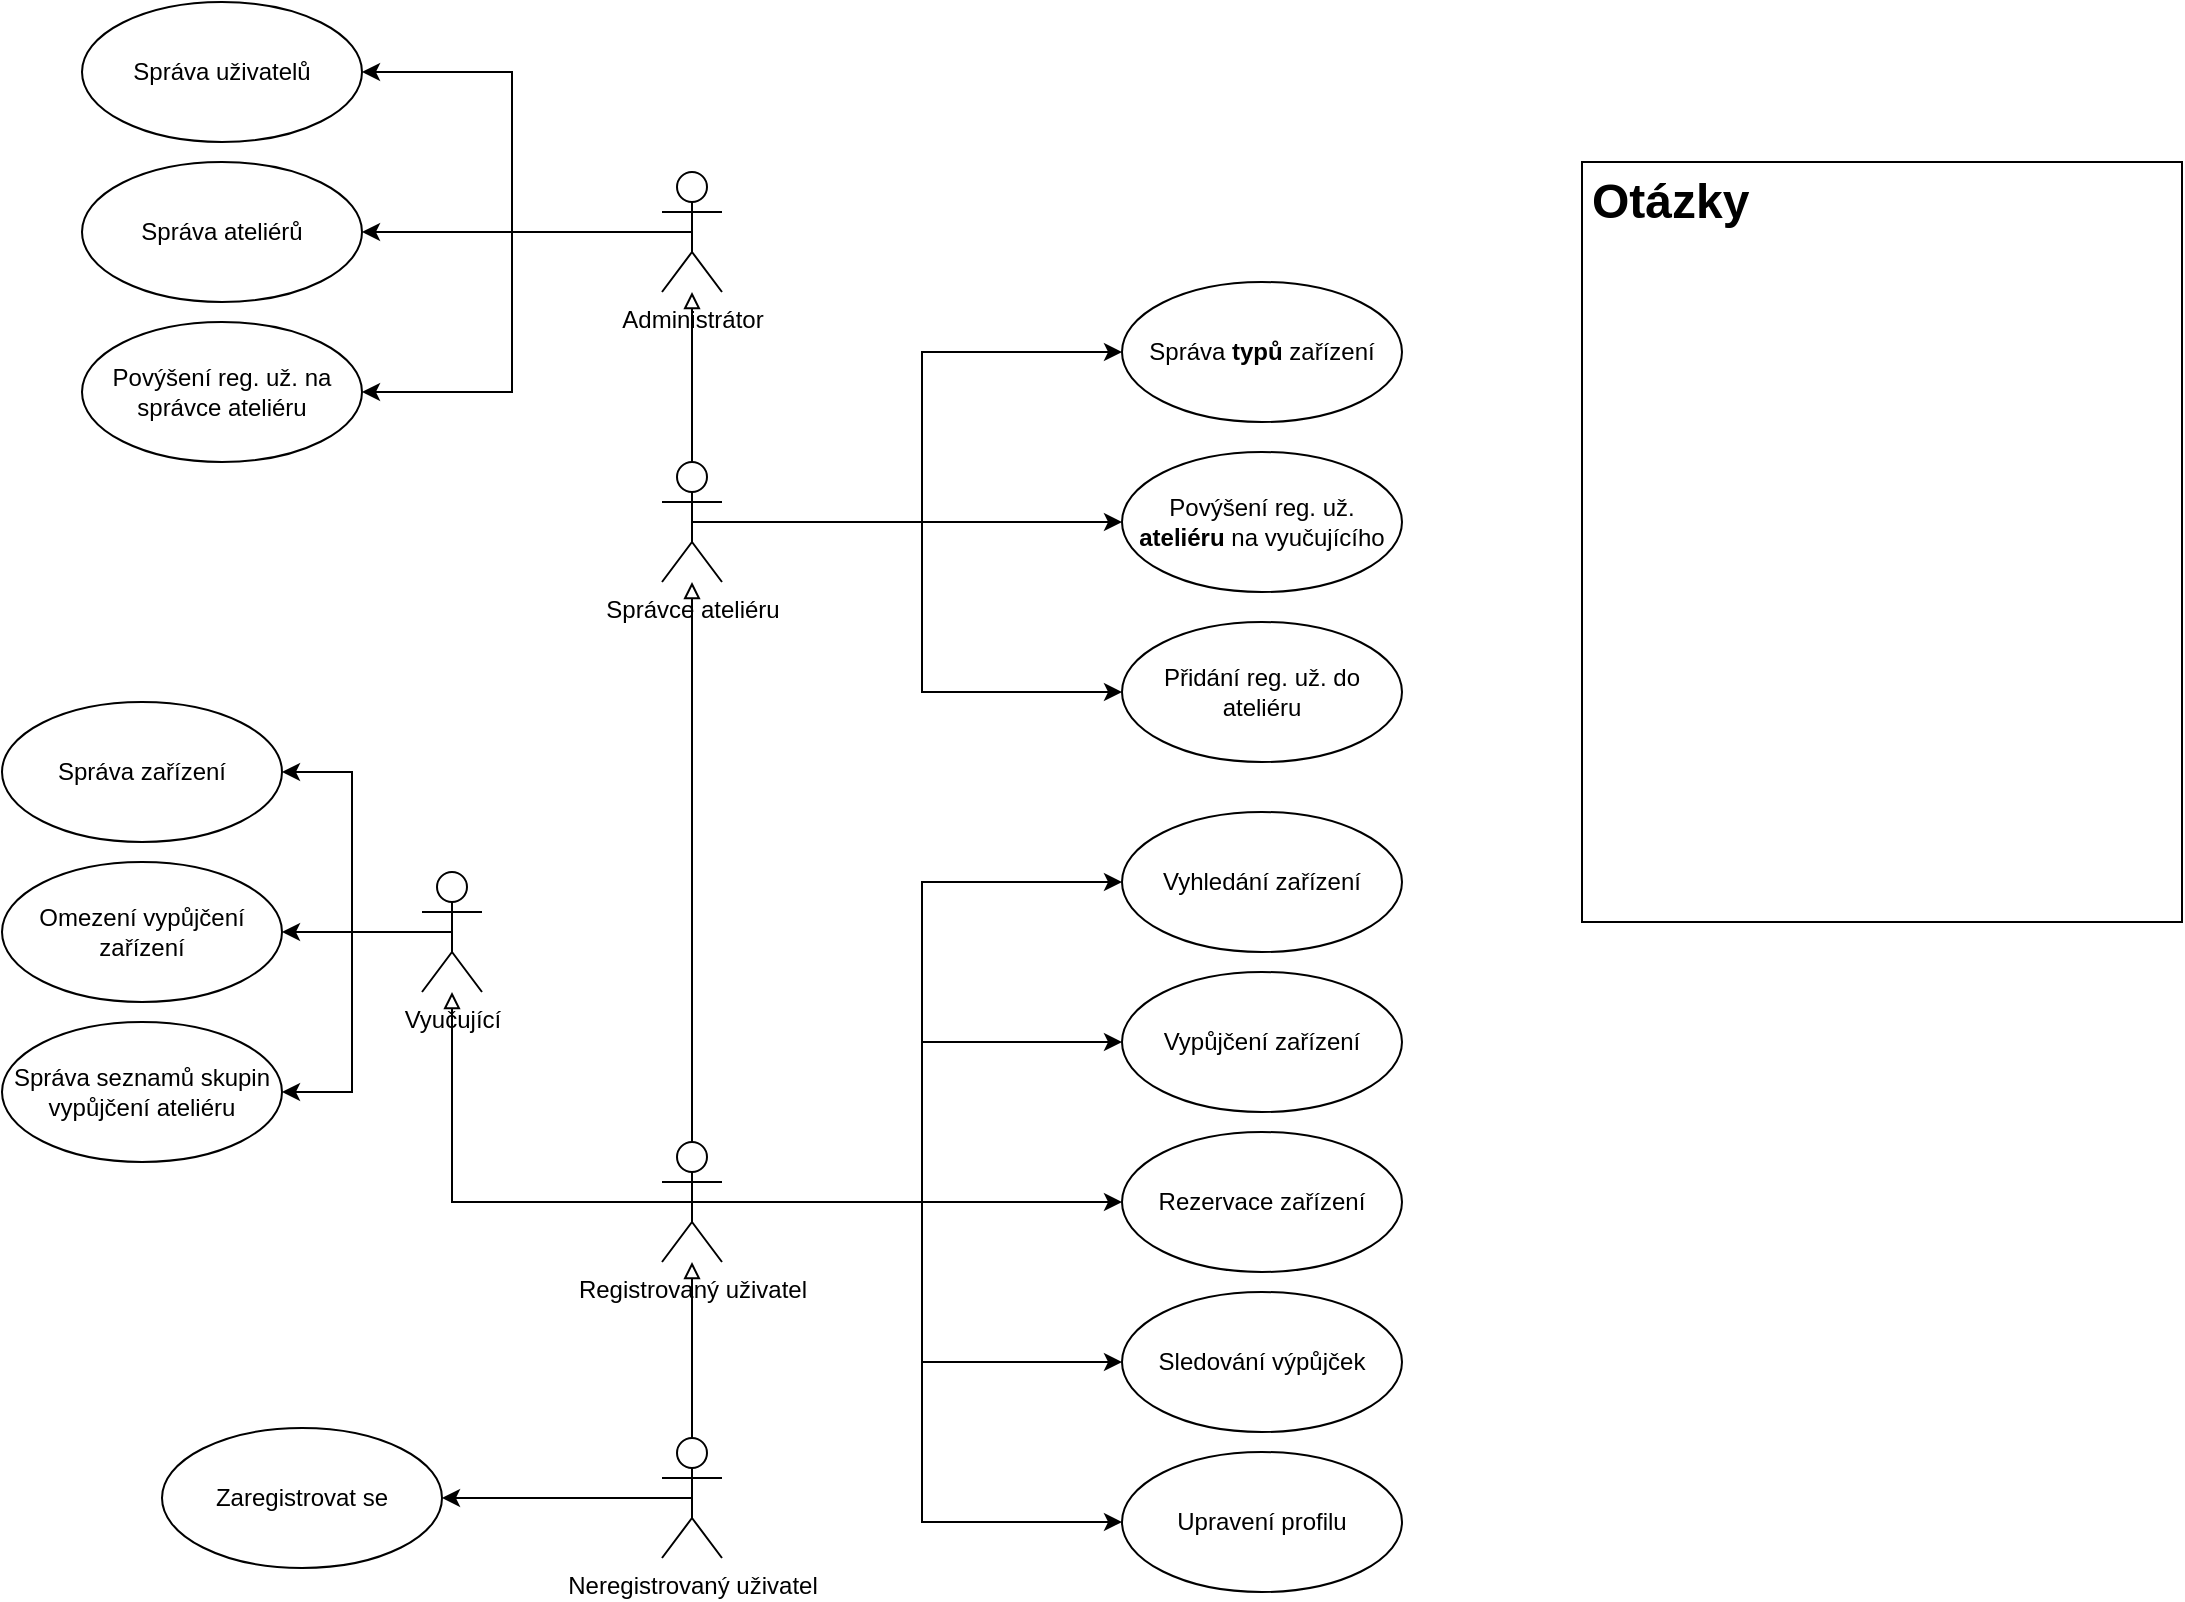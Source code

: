 <mxfile version="20.7.4" type="device"><diagram id="pEk8OZOBnfMZFzN7MQuv" name="Page-1"><mxGraphModel dx="1434" dy="844" grid="1" gridSize="10" guides="1" tooltips="1" connect="1" arrows="1" fold="1" page="1" pageScale="1" pageWidth="1169" pageHeight="827" math="0" shadow="0"><root><mxCell id="0"/><mxCell id="1" parent="0"/><mxCell id="pyKnoZ2uhSvD2M899Grf-17" style="edgeStyle=orthogonalEdgeStyle;rounded=0;orthogonalLoop=1;jettySize=auto;html=1;exitX=0.5;exitY=0.5;exitDx=0;exitDy=0;exitPerimeter=0;entryX=1;entryY=0.5;entryDx=0;entryDy=0;endArrow=classic;endFill=1;" parent="1" source="ydByVte8fy-7opRnRz7U-1" target="pyKnoZ2uhSvD2M899Grf-10" edge="1"><mxGeometry relative="1" as="geometry"/></mxCell><mxCell id="pyKnoZ2uhSvD2M899Grf-18" style="edgeStyle=orthogonalEdgeStyle;rounded=0;orthogonalLoop=1;jettySize=auto;html=1;exitX=0.5;exitY=0.5;exitDx=0;exitDy=0;exitPerimeter=0;entryX=1;entryY=0.5;entryDx=0;entryDy=0;endArrow=classic;endFill=1;" parent="1" source="ydByVte8fy-7opRnRz7U-1" target="pyKnoZ2uhSvD2M899Grf-13" edge="1"><mxGeometry relative="1" as="geometry"/></mxCell><mxCell id="pyKnoZ2uhSvD2M899Grf-19" style="edgeStyle=orthogonalEdgeStyle;rounded=0;orthogonalLoop=1;jettySize=auto;html=1;exitX=0.5;exitY=0.5;exitDx=0;exitDy=0;exitPerimeter=0;entryX=1;entryY=0.5;entryDx=0;entryDy=0;endArrow=classic;endFill=1;" parent="1" source="ydByVte8fy-7opRnRz7U-1" target="pyKnoZ2uhSvD2M899Grf-14" edge="1"><mxGeometry relative="1" as="geometry"/></mxCell><mxCell id="ydByVte8fy-7opRnRz7U-1" value="Administrátor" style="shape=umlActor;verticalLabelPosition=bottom;verticalAlign=top;html=1;" parent="1" vertex="1"><mxGeometry x="360" y="85" width="30" height="60" as="geometry"/></mxCell><mxCell id="pyKnoZ2uhSvD2M899Grf-24" style="edgeStyle=orthogonalEdgeStyle;rounded=0;orthogonalLoop=1;jettySize=auto;html=1;exitX=0.5;exitY=0.5;exitDx=0;exitDy=0;exitPerimeter=0;endArrow=classic;endFill=1;entryX=0;entryY=0.5;entryDx=0;entryDy=0;" parent="1" source="ydByVte8fy-7opRnRz7U-4" target="pyKnoZ2uhSvD2M899Grf-25" edge="1"><mxGeometry relative="1" as="geometry"><mxPoint x="510" y="259.667" as="targetPoint"/></mxGeometry></mxCell><mxCell id="pyKnoZ2uhSvD2M899Grf-27" style="edgeStyle=orthogonalEdgeStyle;rounded=0;orthogonalLoop=1;jettySize=auto;html=1;exitX=0.5;exitY=0.5;exitDx=0;exitDy=0;exitPerimeter=0;entryX=0;entryY=0.5;entryDx=0;entryDy=0;endArrow=classic;endFill=1;" parent="1" source="ydByVte8fy-7opRnRz7U-4" target="pyKnoZ2uhSvD2M899Grf-26" edge="1"><mxGeometry relative="1" as="geometry"/></mxCell><mxCell id="pyKnoZ2uhSvD2M899Grf-29" style="edgeStyle=orthogonalEdgeStyle;rounded=0;orthogonalLoop=1;jettySize=auto;html=1;exitX=0.5;exitY=0.5;exitDx=0;exitDy=0;exitPerimeter=0;entryX=0;entryY=0.5;entryDx=0;entryDy=0;endArrow=classic;endFill=1;" parent="1" source="ydByVte8fy-7opRnRz7U-4" target="pyKnoZ2uhSvD2M899Grf-28" edge="1"><mxGeometry relative="1" as="geometry"/></mxCell><mxCell id="ydByVte8fy-7opRnRz7U-4" value="Správce ateliéru" style="shape=umlActor;verticalLabelPosition=bottom;verticalAlign=top;html=1;" parent="1" vertex="1"><mxGeometry x="360" y="230" width="30" height="60" as="geometry"/></mxCell><mxCell id="pyKnoZ2uhSvD2M899Grf-33" style="edgeStyle=orthogonalEdgeStyle;rounded=0;orthogonalLoop=1;jettySize=auto;html=1;exitX=0.5;exitY=0.5;exitDx=0;exitDy=0;exitPerimeter=0;endArrow=classic;endFill=1;entryX=1;entryY=0.5;entryDx=0;entryDy=0;" parent="1" source="ydByVte8fy-7opRnRz7U-5" target="pyKnoZ2uhSvD2M899Grf-30" edge="1"><mxGeometry relative="1" as="geometry"/></mxCell><mxCell id="pyKnoZ2uhSvD2M899Grf-34" style="edgeStyle=orthogonalEdgeStyle;rounded=0;orthogonalLoop=1;jettySize=auto;html=1;exitX=0.5;exitY=0.5;exitDx=0;exitDy=0;exitPerimeter=0;entryX=1;entryY=0.5;entryDx=0;entryDy=0;endArrow=classic;endFill=1;" parent="1" source="ydByVte8fy-7opRnRz7U-5" target="pyKnoZ2uhSvD2M899Grf-31" edge="1"><mxGeometry relative="1" as="geometry"/></mxCell><mxCell id="pyKnoZ2uhSvD2M899Grf-35" style="edgeStyle=orthogonalEdgeStyle;rounded=0;orthogonalLoop=1;jettySize=auto;html=1;exitX=0.5;exitY=0.5;exitDx=0;exitDy=0;exitPerimeter=0;entryX=1;entryY=0.5;entryDx=0;entryDy=0;endArrow=classic;endFill=1;" parent="1" source="ydByVte8fy-7opRnRz7U-5" target="pyKnoZ2uhSvD2M899Grf-32" edge="1"><mxGeometry relative="1" as="geometry"/></mxCell><mxCell id="ydByVte8fy-7opRnRz7U-5" value="Vyučující" style="shape=umlActor;verticalLabelPosition=bottom;verticalAlign=top;html=1;" parent="1" vertex="1"><mxGeometry x="240" y="435" width="30" height="60" as="geometry"/></mxCell><mxCell id="pyKnoZ2uhSvD2M899Grf-45" style="edgeStyle=orthogonalEdgeStyle;rounded=0;orthogonalLoop=1;jettySize=auto;html=1;exitX=0.5;exitY=0.5;exitDx=0;exitDy=0;exitPerimeter=0;endArrow=classic;endFill=1;entryX=0;entryY=0.5;entryDx=0;entryDy=0;" parent="1" source="ydByVte8fy-7opRnRz7U-6" target="pyKnoZ2uhSvD2M899Grf-37" edge="1"><mxGeometry relative="1" as="geometry"/></mxCell><mxCell id="pyKnoZ2uhSvD2M899Grf-48" style="edgeStyle=orthogonalEdgeStyle;rounded=0;orthogonalLoop=1;jettySize=auto;html=1;exitX=0.5;exitY=0.5;exitDx=0;exitDy=0;exitPerimeter=0;entryX=0;entryY=0.5;entryDx=0;entryDy=0;endArrow=classic;endFill=1;" parent="1" source="ydByVte8fy-7opRnRz7U-6" target="pyKnoZ2uhSvD2M899Grf-38" edge="1"><mxGeometry relative="1" as="geometry"/></mxCell><mxCell id="pyKnoZ2uhSvD2M899Grf-49" style="edgeStyle=orthogonalEdgeStyle;rounded=0;orthogonalLoop=1;jettySize=auto;html=1;exitX=0.5;exitY=0.5;exitDx=0;exitDy=0;exitPerimeter=0;entryX=0;entryY=0.5;entryDx=0;entryDy=0;endArrow=classic;endFill=1;" parent="1" source="ydByVte8fy-7opRnRz7U-6" target="pyKnoZ2uhSvD2M899Grf-39" edge="1"><mxGeometry relative="1" as="geometry"/></mxCell><mxCell id="pyKnoZ2uhSvD2M899Grf-50" style="edgeStyle=orthogonalEdgeStyle;rounded=0;orthogonalLoop=1;jettySize=auto;html=1;exitX=0.5;exitY=0.5;exitDx=0;exitDy=0;exitPerimeter=0;entryX=0;entryY=0.5;entryDx=0;entryDy=0;endArrow=classic;endFill=1;" parent="1" source="ydByVte8fy-7opRnRz7U-6" target="pyKnoZ2uhSvD2M899Grf-40" edge="1"><mxGeometry relative="1" as="geometry"/></mxCell><mxCell id="pyKnoZ2uhSvD2M899Grf-51" style="edgeStyle=orthogonalEdgeStyle;rounded=0;orthogonalLoop=1;jettySize=auto;html=1;exitX=0.5;exitY=0.5;exitDx=0;exitDy=0;exitPerimeter=0;entryX=0;entryY=0.5;entryDx=0;entryDy=0;endArrow=classic;endFill=1;" parent="1" source="ydByVte8fy-7opRnRz7U-6" target="pyKnoZ2uhSvD2M899Grf-41" edge="1"><mxGeometry relative="1" as="geometry"/></mxCell><mxCell id="ydByVte8fy-7opRnRz7U-6" value="Registrovaný uživatel" style="shape=umlActor;verticalLabelPosition=bottom;verticalAlign=top;html=1;" parent="1" vertex="1"><mxGeometry x="360" y="570" width="30" height="60" as="geometry"/></mxCell><mxCell id="pyKnoZ2uhSvD2M899Grf-36" style="edgeStyle=orthogonalEdgeStyle;rounded=0;orthogonalLoop=1;jettySize=auto;html=1;exitX=0.5;exitY=0.5;exitDx=0;exitDy=0;exitPerimeter=0;entryX=1;entryY=0.5;entryDx=0;entryDy=0;endArrow=classic;endFill=1;" parent="1" source="ydByVte8fy-7opRnRz7U-7" target="pyKnoZ2uhSvD2M899Grf-11" edge="1"><mxGeometry relative="1" as="geometry"/></mxCell><mxCell id="ydByVte8fy-7opRnRz7U-7" value="Neregistrovaný uživatel" style="shape=umlActor;verticalLabelPosition=bottom;verticalAlign=top;html=1;" parent="1" vertex="1"><mxGeometry x="360" y="718" width="30" height="60" as="geometry"/></mxCell><mxCell id="pyKnoZ2uhSvD2M899Grf-7" value="" style="endArrow=block;html=1;rounded=0;endFill=0;" parent="1" source="ydByVte8fy-7opRnRz7U-7" target="ydByVte8fy-7opRnRz7U-6" edge="1"><mxGeometry width="50" height="50" relative="1" as="geometry"><mxPoint x="440" y="805" as="sourcePoint"/><mxPoint x="490" y="755" as="targetPoint"/></mxGeometry></mxCell><mxCell id="pyKnoZ2uhSvD2M899Grf-10" value="Správa uživatelů" style="ellipse;whiteSpace=wrap;html=1;" parent="1" vertex="1"><mxGeometry x="70" width="140" height="70" as="geometry"/></mxCell><mxCell id="pyKnoZ2uhSvD2M899Grf-11" value="Zaregistrovat se" style="ellipse;whiteSpace=wrap;html=1;" parent="1" vertex="1"><mxGeometry x="110" y="713" width="140" height="70" as="geometry"/></mxCell><mxCell id="pyKnoZ2uhSvD2M899Grf-13" value="Správa ateliérů" style="ellipse;whiteSpace=wrap;html=1;" parent="1" vertex="1"><mxGeometry x="70" y="80" width="140" height="70" as="geometry"/></mxCell><mxCell id="pyKnoZ2uhSvD2M899Grf-14" value="Povýšení reg. už. na správce ateliéru" style="ellipse;whiteSpace=wrap;html=1;" parent="1" vertex="1"><mxGeometry x="70" y="160" width="140" height="70" as="geometry"/></mxCell><mxCell id="pyKnoZ2uhSvD2M899Grf-20" style="edgeStyle=orthogonalEdgeStyle;rounded=0;orthogonalLoop=1;jettySize=auto;html=1;endArrow=block;endFill=0;" parent="1" source="ydByVte8fy-7opRnRz7U-4" target="ydByVte8fy-7opRnRz7U-1" edge="1"><mxGeometry relative="1" as="geometry"><mxPoint x="385" y="200" as="sourcePoint"/><mxPoint x="520" y="200" as="targetPoint"/></mxGeometry></mxCell><mxCell id="pyKnoZ2uhSvD2M899Grf-21" style="edgeStyle=orthogonalEdgeStyle;rounded=0;orthogonalLoop=1;jettySize=auto;html=1;endArrow=block;endFill=0;" parent="1" source="ydByVte8fy-7opRnRz7U-6" target="ydByVte8fy-7opRnRz7U-4" edge="1"><mxGeometry relative="1" as="geometry"><mxPoint x="385" y="170" as="sourcePoint"/><mxPoint x="385" y="65" as="targetPoint"/></mxGeometry></mxCell><mxCell id="pyKnoZ2uhSvD2M899Grf-22" style="edgeStyle=orthogonalEdgeStyle;rounded=0;orthogonalLoop=1;jettySize=auto;html=1;endArrow=block;endFill=0;exitX=0.5;exitY=0.5;exitDx=0;exitDy=0;exitPerimeter=0;" parent="1" source="ydByVte8fy-7opRnRz7U-6" target="ydByVte8fy-7opRnRz7U-5" edge="1"><mxGeometry relative="1" as="geometry"><mxPoint x="385" y="404" as="sourcePoint"/><mxPoint x="385" y="230.0" as="targetPoint"/></mxGeometry></mxCell><mxCell id="pyKnoZ2uhSvD2M899Grf-25" value="Správa &lt;b&gt;typů &lt;/b&gt;zařízení" style="ellipse;whiteSpace=wrap;html=1;" parent="1" vertex="1"><mxGeometry x="590" y="140" width="140" height="70" as="geometry"/></mxCell><mxCell id="pyKnoZ2uhSvD2M899Grf-26" value="Povýšení reg. už. &lt;b&gt;ateliéru&lt;/b&gt; na vyučujícího" style="ellipse;whiteSpace=wrap;html=1;" parent="1" vertex="1"><mxGeometry x="590" y="225" width="140" height="70" as="geometry"/></mxCell><mxCell id="pyKnoZ2uhSvD2M899Grf-28" value="Přidání reg. už. do ateliéru" style="ellipse;whiteSpace=wrap;html=1;" parent="1" vertex="1"><mxGeometry x="590" y="310" width="140" height="70" as="geometry"/></mxCell><mxCell id="pyKnoZ2uhSvD2M899Grf-30" value="Správa zařízení" style="ellipse;whiteSpace=wrap;html=1;" parent="1" vertex="1"><mxGeometry x="30" y="350" width="140" height="70" as="geometry"/></mxCell><mxCell id="pyKnoZ2uhSvD2M899Grf-31" value="Omezení vypůjčení zařízení" style="ellipse;whiteSpace=wrap;html=1;" parent="1" vertex="1"><mxGeometry x="30" y="430" width="140" height="70" as="geometry"/></mxCell><mxCell id="pyKnoZ2uhSvD2M899Grf-32" value="Správa seznamů skupin vypůjčení ateliéru" style="ellipse;whiteSpace=wrap;html=1;" parent="1" vertex="1"><mxGeometry x="30" y="510" width="140" height="70" as="geometry"/></mxCell><mxCell id="pyKnoZ2uhSvD2M899Grf-37" value="Vyhledání zařízení" style="ellipse;whiteSpace=wrap;html=1;" parent="1" vertex="1"><mxGeometry x="590" y="405" width="140" height="70" as="geometry"/></mxCell><mxCell id="pyKnoZ2uhSvD2M899Grf-38" value="Vypůjčení zařízení" style="ellipse;whiteSpace=wrap;html=1;" parent="1" vertex="1"><mxGeometry x="590" y="485" width="140" height="70" as="geometry"/></mxCell><mxCell id="pyKnoZ2uhSvD2M899Grf-39" value="Rezervace zařízení" style="ellipse;whiteSpace=wrap;html=1;" parent="1" vertex="1"><mxGeometry x="590" y="565" width="140" height="70" as="geometry"/></mxCell><mxCell id="pyKnoZ2uhSvD2M899Grf-40" value="Sledování výpůjček" style="ellipse;whiteSpace=wrap;html=1;" parent="1" vertex="1"><mxGeometry x="590" y="645" width="140" height="70" as="geometry"/></mxCell><mxCell id="pyKnoZ2uhSvD2M899Grf-41" value="Upravení profilu" style="ellipse;whiteSpace=wrap;html=1;" parent="1" vertex="1"><mxGeometry x="590" y="725" width="140" height="70" as="geometry"/></mxCell><mxCell id="pyKnoZ2uhSvD2M899Grf-56" value="" style="group" parent="1" vertex="1" connectable="0"><mxGeometry x="820" y="80" width="300" height="380" as="geometry"/></mxCell><mxCell id="pyKnoZ2uhSvD2M899Grf-53" value="" style="rounded=0;whiteSpace=wrap;html=1;" parent="pyKnoZ2uhSvD2M899Grf-56" vertex="1"><mxGeometry width="300" height="380" as="geometry"/></mxCell><mxCell id="pyKnoZ2uhSvD2M899Grf-55" value="&lt;h1&gt;Otázky&lt;/h1&gt;&lt;span style=&quot;text-align: center; background-color: rgb(255, 255, 255);&quot;&gt;&lt;br&gt;&lt;/span&gt;" style="text;html=1;strokeColor=none;fillColor=none;spacing=5;spacingTop=-20;whiteSpace=wrap;overflow=hidden;rounded=0;" parent="pyKnoZ2uhSvD2M899Grf-56" vertex="1"><mxGeometry width="300" height="380" as="geometry"/></mxCell></root></mxGraphModel></diagram></mxfile>
